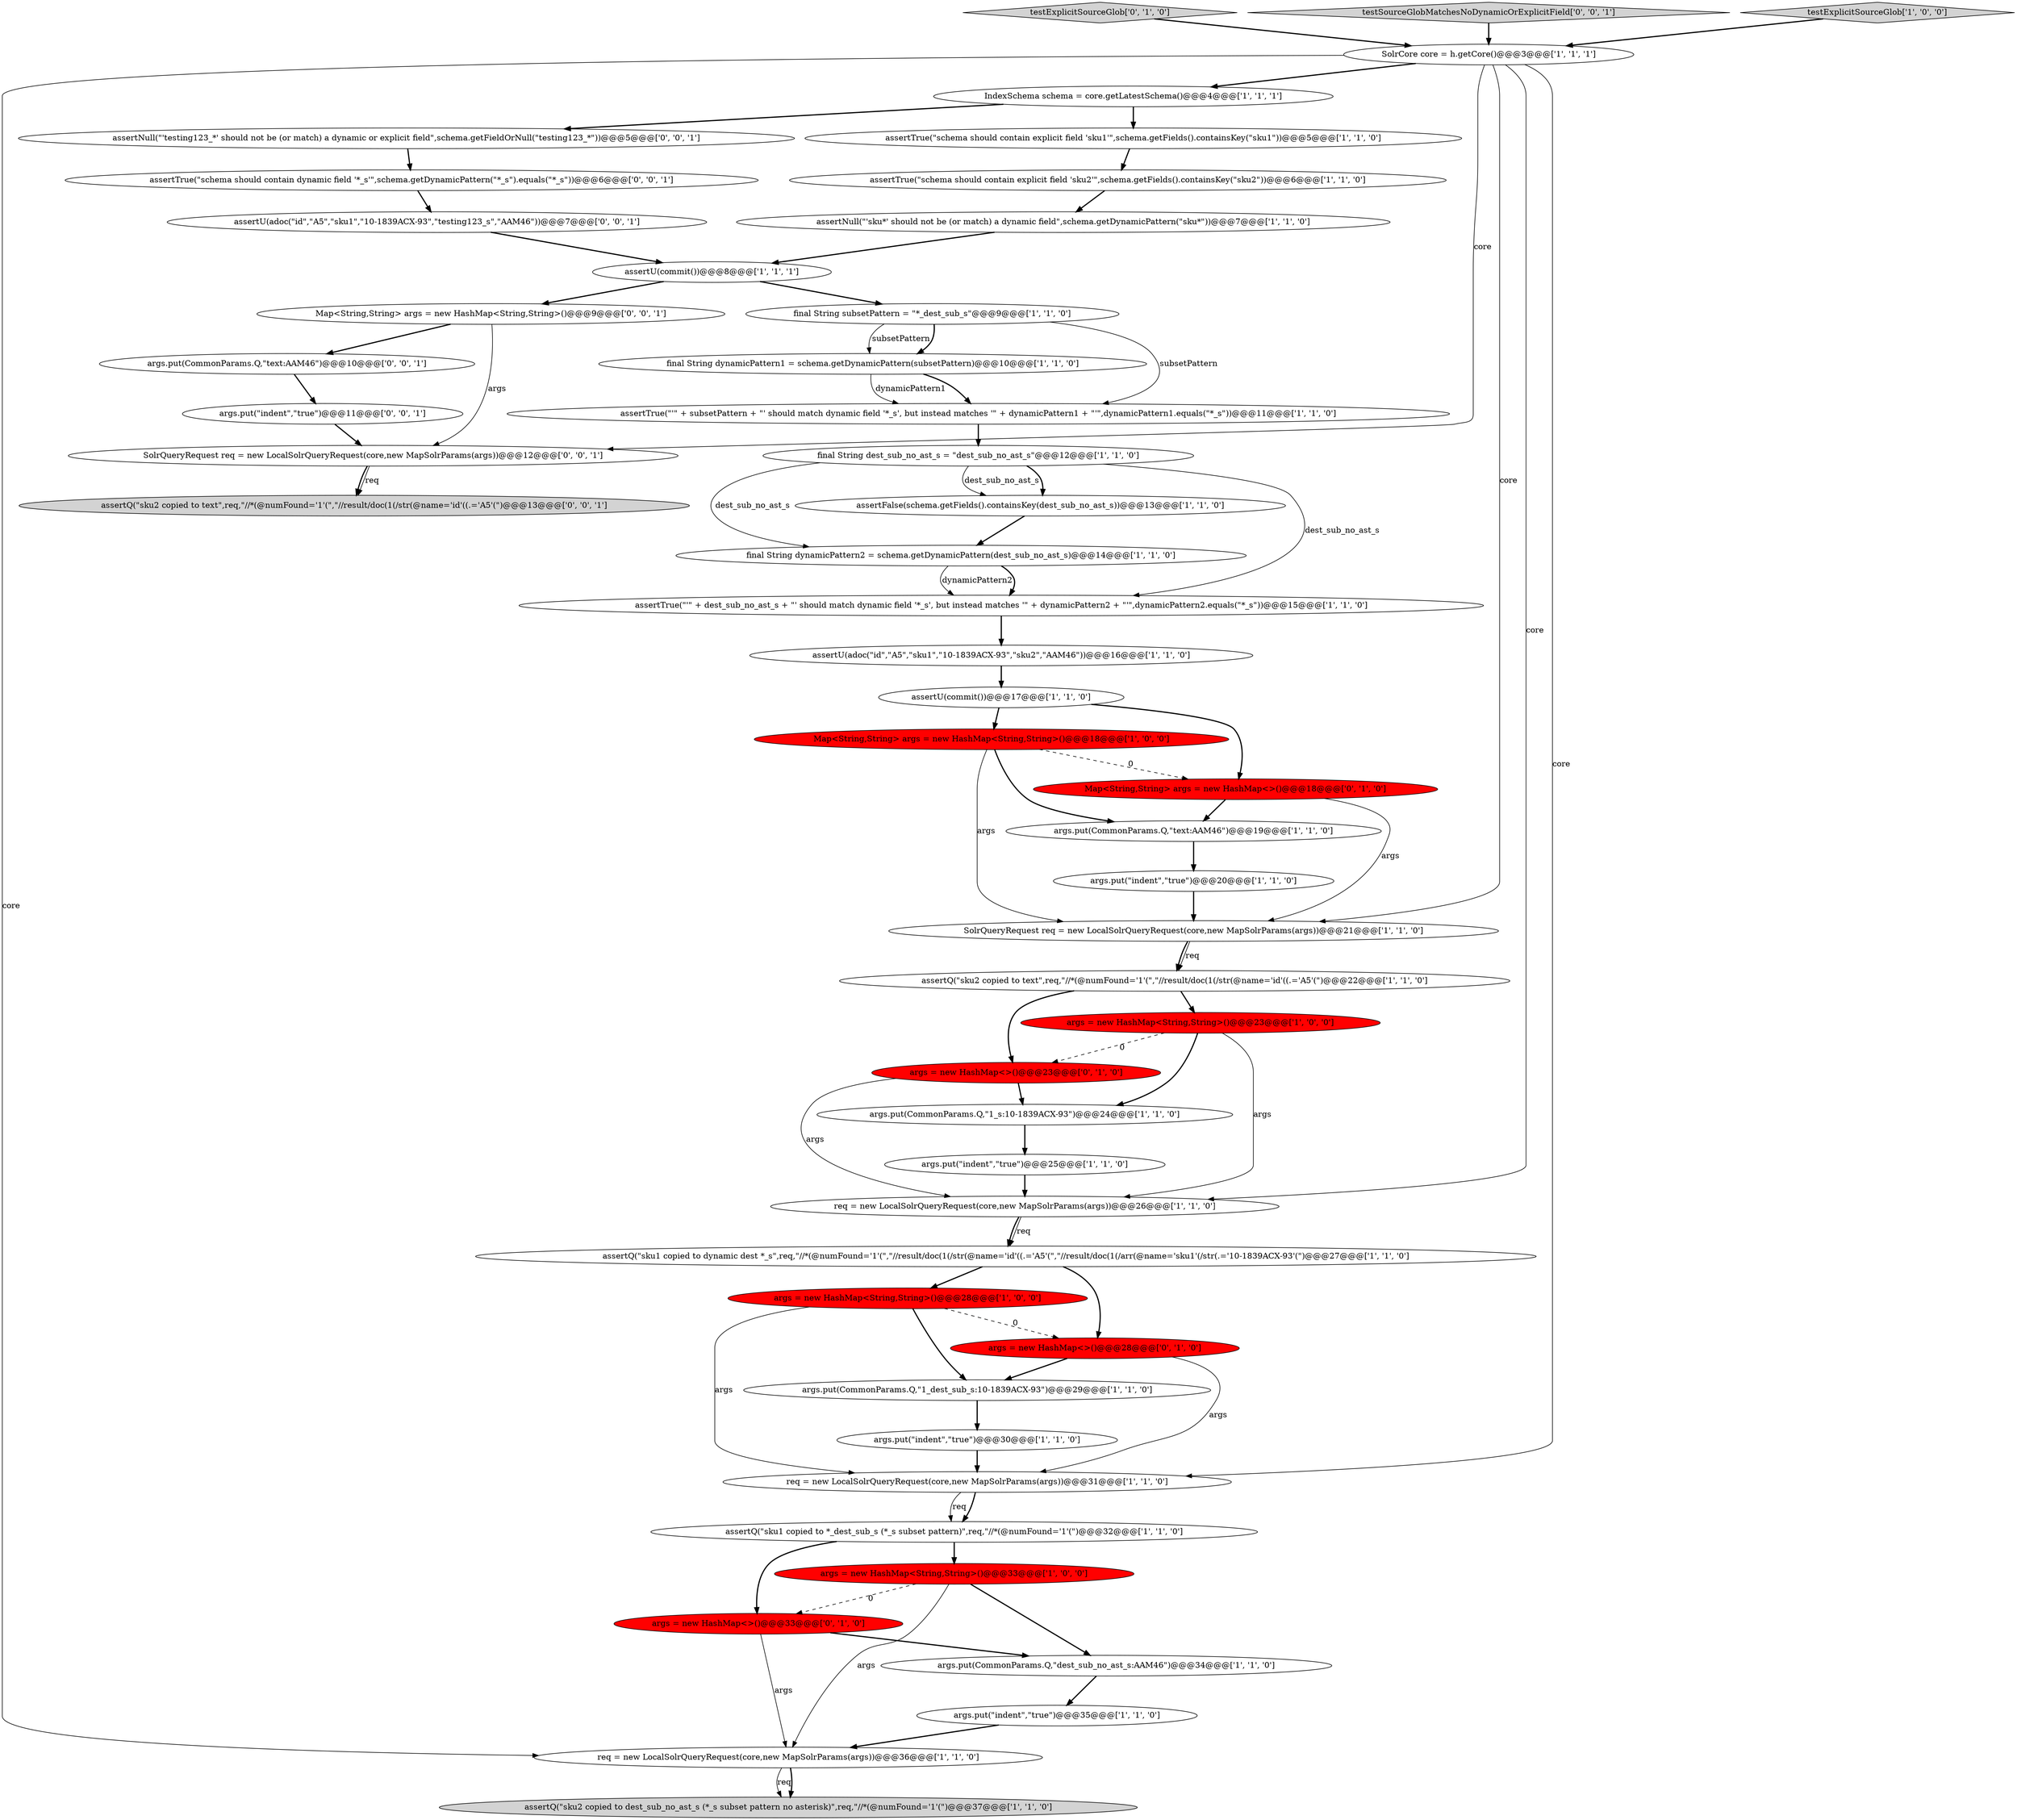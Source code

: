 digraph {
17 [style = filled, label = "req = new LocalSolrQueryRequest(core,new MapSolrParams(args))@@@36@@@['1', '1', '0']", fillcolor = white, shape = ellipse image = "AAA0AAABBB1BBB"];
39 [style = filled, label = "args = new HashMap<>()@@@33@@@['0', '1', '0']", fillcolor = red, shape = ellipse image = "AAA1AAABBB2BBB"];
36 [style = filled, label = "args = new HashMap<>()@@@23@@@['0', '1', '0']", fillcolor = red, shape = ellipse image = "AAA1AAABBB2BBB"];
31 [style = filled, label = "args.put(CommonParams.Q,\"dest_sub_no_ast_s:AAM46\")@@@34@@@['1', '1', '0']", fillcolor = white, shape = ellipse image = "AAA0AAABBB1BBB"];
0 [style = filled, label = "args = new HashMap<String,String>()@@@28@@@['1', '0', '0']", fillcolor = red, shape = ellipse image = "AAA1AAABBB1BBB"];
20 [style = filled, label = "args.put(\"indent\",\"true\")@@@30@@@['1', '1', '0']", fillcolor = white, shape = ellipse image = "AAA0AAABBB1BBB"];
37 [style = filled, label = "testExplicitSourceGlob['0', '1', '0']", fillcolor = lightgray, shape = diamond image = "AAA0AAABBB2BBB"];
2 [style = filled, label = "req = new LocalSolrQueryRequest(core,new MapSolrParams(args))@@@31@@@['1', '1', '0']", fillcolor = white, shape = ellipse image = "AAA0AAABBB1BBB"];
41 [style = filled, label = "testSourceGlobMatchesNoDynamicOrExplicitField['0', '0', '1']", fillcolor = lightgray, shape = diamond image = "AAA0AAABBB3BBB"];
11 [style = filled, label = "assertQ(\"sku2 copied to dest_sub_no_ast_s (*_s subset pattern no asterisk)\",req,\"//*(@numFound='1'(\")@@@37@@@['1', '1', '0']", fillcolor = lightgray, shape = ellipse image = "AAA0AAABBB1BBB"];
19 [style = filled, label = "SolrCore core = h.getCore()@@@3@@@['1', '1', '1']", fillcolor = white, shape = ellipse image = "AAA0AAABBB1BBB"];
33 [style = filled, label = "req = new LocalSolrQueryRequest(core,new MapSolrParams(args))@@@26@@@['1', '1', '0']", fillcolor = white, shape = ellipse image = "AAA0AAABBB1BBB"];
12 [style = filled, label = "args.put(CommonParams.Q,\"text:AAM46\")@@@19@@@['1', '1', '0']", fillcolor = white, shape = ellipse image = "AAA0AAABBB1BBB"];
32 [style = filled, label = "assertQ(\"sku2 copied to text\",req,\"//*(@numFound='1'(\",\"//result/doc(1(/str(@name='id'((.='A5'(\")@@@22@@@['1', '1', '0']", fillcolor = white, shape = ellipse image = "AAA0AAABBB1BBB"];
18 [style = filled, label = "final String subsetPattern = \"*_dest_sub_s\"@@@9@@@['1', '1', '0']", fillcolor = white, shape = ellipse image = "AAA0AAABBB1BBB"];
34 [style = filled, label = "assertTrue(\"schema should contain explicit field 'sku1'\",schema.getFields().containsKey(\"sku1\"))@@@5@@@['1', '1', '0']", fillcolor = white, shape = ellipse image = "AAA0AAABBB1BBB"];
16 [style = filled, label = "args.put(\"indent\",\"true\")@@@20@@@['1', '1', '0']", fillcolor = white, shape = ellipse image = "AAA0AAABBB1BBB"];
30 [style = filled, label = "assertQ(\"sku1 copied to dynamic dest *_s\",req,\"//*(@numFound='1'(\",\"//result/doc(1(/str(@name='id'((.='A5'(\",\"//result/doc(1(/arr(@name='sku1'(/str(.='10-1839ACX-93'(\")@@@27@@@['1', '1', '0']", fillcolor = white, shape = ellipse image = "AAA0AAABBB1BBB"];
35 [style = filled, label = "assertTrue(\"'\" + subsetPattern + \"' should match dynamic field '*_s', but instead matches '\" + dynamicPattern1 + \"'\",dynamicPattern1.equals(\"*_s\"))@@@11@@@['1', '1', '0']", fillcolor = white, shape = ellipse image = "AAA0AAABBB1BBB"];
28 [style = filled, label = "args.put(\"indent\",\"true\")@@@35@@@['1', '1', '0']", fillcolor = white, shape = ellipse image = "AAA0AAABBB1BBB"];
46 [style = filled, label = "Map<String,String> args = new HashMap<String,String>()@@@9@@@['0', '0', '1']", fillcolor = white, shape = ellipse image = "AAA0AAABBB3BBB"];
38 [style = filled, label = "args = new HashMap<>()@@@28@@@['0', '1', '0']", fillcolor = red, shape = ellipse image = "AAA1AAABBB2BBB"];
6 [style = filled, label = "assertQ(\"sku1 copied to *_dest_sub_s (*_s subset pattern)\",req,\"//*(@numFound='1'(\")@@@32@@@['1', '1', '0']", fillcolor = white, shape = ellipse image = "AAA0AAABBB1BBB"];
13 [style = filled, label = "final String dynamicPattern2 = schema.getDynamicPattern(dest_sub_no_ast_s)@@@14@@@['1', '1', '0']", fillcolor = white, shape = ellipse image = "AAA0AAABBB1BBB"];
49 [style = filled, label = "SolrQueryRequest req = new LocalSolrQueryRequest(core,new MapSolrParams(args))@@@12@@@['0', '0', '1']", fillcolor = white, shape = ellipse image = "AAA0AAABBB3BBB"];
43 [style = filled, label = "args.put(\"indent\",\"true\")@@@11@@@['0', '0', '1']", fillcolor = white, shape = ellipse image = "AAA0AAABBB3BBB"];
27 [style = filled, label = "final String dynamicPattern1 = schema.getDynamicPattern(subsetPattern)@@@10@@@['1', '1', '0']", fillcolor = white, shape = ellipse image = "AAA0AAABBB1BBB"];
48 [style = filled, label = "assertNull(\"'testing123_*' should not be (or match) a dynamic or explicit field\",schema.getFieldOrNull(\"testing123_*\"))@@@5@@@['0', '0', '1']", fillcolor = white, shape = ellipse image = "AAA0AAABBB3BBB"];
5 [style = filled, label = "final String dest_sub_no_ast_s = \"dest_sub_no_ast_s\"@@@12@@@['1', '1', '0']", fillcolor = white, shape = ellipse image = "AAA0AAABBB1BBB"];
23 [style = filled, label = "assertTrue(\"'\" + dest_sub_no_ast_s + \"' should match dynamic field '*_s', but instead matches '\" + dynamicPattern2 + \"'\",dynamicPattern2.equals(\"*_s\"))@@@15@@@['1', '1', '0']", fillcolor = white, shape = ellipse image = "AAA0AAABBB1BBB"];
22 [style = filled, label = "assertFalse(schema.getFields().containsKey(dest_sub_no_ast_s))@@@13@@@['1', '1', '0']", fillcolor = white, shape = ellipse image = "AAA0AAABBB1BBB"];
15 [style = filled, label = "assertU(adoc(\"id\",\"A5\",\"sku1\",\"10-1839ACX-93\",\"sku2\",\"AAM46\"))@@@16@@@['1', '1', '0']", fillcolor = white, shape = ellipse image = "AAA0AAABBB1BBB"];
3 [style = filled, label = "SolrQueryRequest req = new LocalSolrQueryRequest(core,new MapSolrParams(args))@@@21@@@['1', '1', '0']", fillcolor = white, shape = ellipse image = "AAA0AAABBB1BBB"];
24 [style = filled, label = "Map<String,String> args = new HashMap<String,String>()@@@18@@@['1', '0', '0']", fillcolor = red, shape = ellipse image = "AAA1AAABBB1BBB"];
10 [style = filled, label = "assertU(commit())@@@8@@@['1', '1', '1']", fillcolor = white, shape = ellipse image = "AAA0AAABBB1BBB"];
26 [style = filled, label = "args.put(CommonParams.Q,\"1_s:10-1839ACX-93\")@@@24@@@['1', '1', '0']", fillcolor = white, shape = ellipse image = "AAA0AAABBB1BBB"];
44 [style = filled, label = "assertTrue(\"schema should contain dynamic field '*_s'\",schema.getDynamicPattern(\"*_s\").equals(\"*_s\"))@@@6@@@['0', '0', '1']", fillcolor = white, shape = ellipse image = "AAA0AAABBB3BBB"];
9 [style = filled, label = "args = new HashMap<String,String>()@@@33@@@['1', '0', '0']", fillcolor = red, shape = ellipse image = "AAA1AAABBB1BBB"];
21 [style = filled, label = "args.put(CommonParams.Q,\"1_dest_sub_s:10-1839ACX-93\")@@@29@@@['1', '1', '0']", fillcolor = white, shape = ellipse image = "AAA0AAABBB1BBB"];
40 [style = filled, label = "Map<String,String> args = new HashMap<>()@@@18@@@['0', '1', '0']", fillcolor = red, shape = ellipse image = "AAA1AAABBB2BBB"];
8 [style = filled, label = "assertTrue(\"schema should contain explicit field 'sku2'\",schema.getFields().containsKey(\"sku2\"))@@@6@@@['1', '1', '0']", fillcolor = white, shape = ellipse image = "AAA0AAABBB1BBB"];
14 [style = filled, label = "args = new HashMap<String,String>()@@@23@@@['1', '0', '0']", fillcolor = red, shape = ellipse image = "AAA1AAABBB1BBB"];
47 [style = filled, label = "assertQ(\"sku2 copied to text\",req,\"//*(@numFound='1'(\",\"//result/doc(1(/str(@name='id'((.='A5'(\")@@@13@@@['0', '0', '1']", fillcolor = lightgray, shape = ellipse image = "AAA0AAABBB3BBB"];
1 [style = filled, label = "testExplicitSourceGlob['1', '0', '0']", fillcolor = lightgray, shape = diamond image = "AAA0AAABBB1BBB"];
25 [style = filled, label = "assertNull(\"'sku*' should not be (or match) a dynamic field\",schema.getDynamicPattern(\"sku*\"))@@@7@@@['1', '1', '0']", fillcolor = white, shape = ellipse image = "AAA0AAABBB1BBB"];
4 [style = filled, label = "args.put(\"indent\",\"true\")@@@25@@@['1', '1', '0']", fillcolor = white, shape = ellipse image = "AAA0AAABBB1BBB"];
29 [style = filled, label = "IndexSchema schema = core.getLatestSchema()@@@4@@@['1', '1', '1']", fillcolor = white, shape = ellipse image = "AAA0AAABBB1BBB"];
45 [style = filled, label = "assertU(adoc(\"id\",\"A5\",\"sku1\",\"10-1839ACX-93\",\"testing123_s\",\"AAM46\"))@@@7@@@['0', '0', '1']", fillcolor = white, shape = ellipse image = "AAA0AAABBB3BBB"];
42 [style = filled, label = "args.put(CommonParams.Q,\"text:AAM46\")@@@10@@@['0', '0', '1']", fillcolor = white, shape = ellipse image = "AAA0AAABBB3BBB"];
7 [style = filled, label = "assertU(commit())@@@17@@@['1', '1', '0']", fillcolor = white, shape = ellipse image = "AAA0AAABBB1BBB"];
9->39 [style = dashed, label="0"];
16->3 [style = bold, label=""];
10->18 [style = bold, label=""];
46->42 [style = bold, label=""];
30->38 [style = bold, label=""];
24->12 [style = bold, label=""];
49->47 [style = solid, label="req"];
38->2 [style = solid, label="args"];
19->2 [style = solid, label="core"];
42->43 [style = bold, label=""];
15->7 [style = bold, label=""];
41->19 [style = bold, label=""];
2->6 [style = bold, label=""];
9->17 [style = solid, label="args"];
19->29 [style = bold, label=""];
9->31 [style = bold, label=""];
19->17 [style = solid, label="core"];
23->15 [style = bold, label=""];
10->46 [style = bold, label=""];
33->30 [style = solid, label="req"];
24->3 [style = solid, label="args"];
0->2 [style = solid, label="args"];
19->49 [style = solid, label="core"];
32->14 [style = bold, label=""];
13->23 [style = solid, label="dynamicPattern2"];
5->23 [style = solid, label="dest_sub_no_ast_s"];
24->40 [style = dashed, label="0"];
12->16 [style = bold, label=""];
0->21 [style = bold, label=""];
36->26 [style = bold, label=""];
34->8 [style = bold, label=""];
29->34 [style = bold, label=""];
48->44 [style = bold, label=""];
4->33 [style = bold, label=""];
19->3 [style = solid, label="core"];
19->33 [style = solid, label="core"];
26->4 [style = bold, label=""];
5->22 [style = solid, label="dest_sub_no_ast_s"];
3->32 [style = solid, label="req"];
40->3 [style = solid, label="args"];
14->36 [style = dashed, label="0"];
27->35 [style = bold, label=""];
0->38 [style = dashed, label="0"];
49->47 [style = bold, label=""];
20->2 [style = bold, label=""];
17->11 [style = solid, label="req"];
35->5 [style = bold, label=""];
14->26 [style = bold, label=""];
2->6 [style = solid, label="req"];
40->12 [style = bold, label=""];
7->24 [style = bold, label=""];
21->20 [style = bold, label=""];
18->27 [style = solid, label="subsetPattern"];
18->35 [style = solid, label="subsetPattern"];
18->27 [style = bold, label=""];
39->31 [style = bold, label=""];
13->23 [style = bold, label=""];
33->30 [style = bold, label=""];
28->17 [style = bold, label=""];
32->36 [style = bold, label=""];
38->21 [style = bold, label=""];
43->49 [style = bold, label=""];
25->10 [style = bold, label=""];
27->35 [style = solid, label="dynamicPattern1"];
5->13 [style = solid, label="dest_sub_no_ast_s"];
30->0 [style = bold, label=""];
37->19 [style = bold, label=""];
31->28 [style = bold, label=""];
14->33 [style = solid, label="args"];
29->48 [style = bold, label=""];
6->9 [style = bold, label=""];
1->19 [style = bold, label=""];
3->32 [style = bold, label=""];
36->33 [style = solid, label="args"];
44->45 [style = bold, label=""];
5->22 [style = bold, label=""];
6->39 [style = bold, label=""];
8->25 [style = bold, label=""];
39->17 [style = solid, label="args"];
46->49 [style = solid, label="args"];
7->40 [style = bold, label=""];
22->13 [style = bold, label=""];
45->10 [style = bold, label=""];
17->11 [style = bold, label=""];
}
